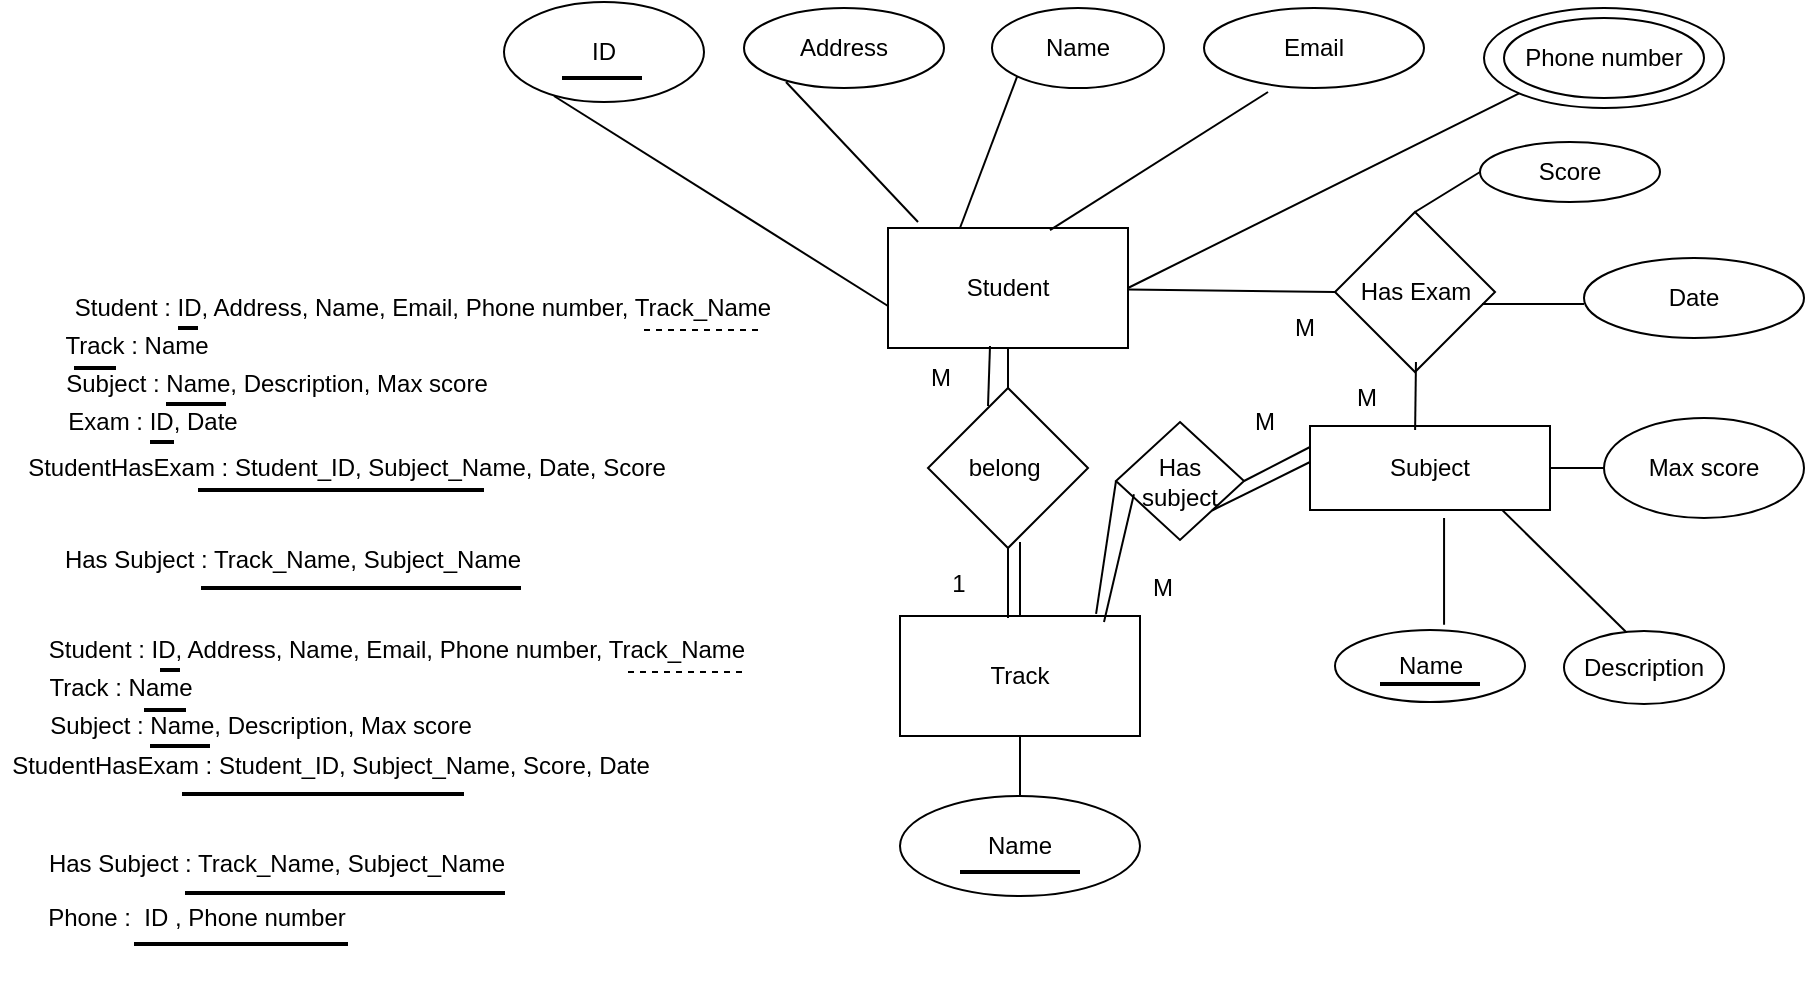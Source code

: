 <mxfile version="14.2.2" type="github">
  <diagram id="9nuSGyLWVy-_RpMzC_ME" name="Page-1">
    <mxGraphModel dx="1691" dy="482" grid="1" gridSize="10" guides="1" tooltips="1" connect="1" arrows="1" fold="1" page="1" pageScale="1" pageWidth="827" pageHeight="1169" math="0" shadow="0">
      <root>
        <mxCell id="0" />
        <mxCell id="1" parent="0" />
        <mxCell id="9ZyquPPQnGf5M0UI1L6W-2" value="Name" style="ellipse;whiteSpace=wrap;html=1;" vertex="1" parent="1">
          <mxGeometry x="354" y="3" width="86" height="40" as="geometry" />
        </mxCell>
        <mxCell id="9ZyquPPQnGf5M0UI1L6W-3" value="Email" style="ellipse;whiteSpace=wrap;html=1;" vertex="1" parent="1">
          <mxGeometry x="460" y="3" width="110" height="40" as="geometry" />
        </mxCell>
        <mxCell id="9ZyquPPQnGf5M0UI1L6W-4" value="Address" style="ellipse;whiteSpace=wrap;html=1;" vertex="1" parent="1">
          <mxGeometry x="230" y="3" width="100" height="40" as="geometry" />
        </mxCell>
        <mxCell id="9ZyquPPQnGf5M0UI1L6W-5" value="" style="ellipse;whiteSpace=wrap;html=1;" vertex="1" parent="1">
          <mxGeometry x="600" y="3" width="120" height="50" as="geometry" />
        </mxCell>
        <mxCell id="9ZyquPPQnGf5M0UI1L6W-6" value="Phone number" style="ellipse;whiteSpace=wrap;html=1;" vertex="1" parent="1">
          <mxGeometry x="610" y="8" width="100" height="40" as="geometry" />
        </mxCell>
        <mxCell id="9ZyquPPQnGf5M0UI1L6W-7" value="" style="endArrow=none;html=1;entryX=0;entryY=1;entryDx=0;entryDy=0;exitX=1;exitY=0.5;exitDx=0;exitDy=0;" edge="1" parent="1" source="9ZyquPPQnGf5M0UI1L6W-1" target="9ZyquPPQnGf5M0UI1L6W-5">
          <mxGeometry width="50" height="50" relative="1" as="geometry">
            <mxPoint x="390" y="153" as="sourcePoint" />
            <mxPoint x="440" y="103" as="targetPoint" />
          </mxGeometry>
        </mxCell>
        <mxCell id="9ZyquPPQnGf5M0UI1L6W-9" value="" style="endArrow=none;html=1;exitX=0.125;exitY=-0.05;exitDx=0;exitDy=0;exitPerimeter=0;entryX=0.73;entryY=0.925;entryDx=0;entryDy=0;entryPerimeter=0;" edge="1" parent="1" source="9ZyquPPQnGf5M0UI1L6W-1">
          <mxGeometry width="50" height="50" relative="1" as="geometry">
            <mxPoint x="228" y="103" as="sourcePoint" />
            <mxPoint x="251" y="40" as="targetPoint" />
          </mxGeometry>
        </mxCell>
        <mxCell id="9ZyquPPQnGf5M0UI1L6W-1" value="Student" style="rounded=0;whiteSpace=wrap;html=1;" vertex="1" parent="1">
          <mxGeometry x="302" y="113" width="120" height="60" as="geometry" />
        </mxCell>
        <mxCell id="9ZyquPPQnGf5M0UI1L6W-13" value="" style="endArrow=none;html=1;entryX=0.291;entryY=1.05;entryDx=0;entryDy=0;entryPerimeter=0;exitX=0.675;exitY=0.017;exitDx=0;exitDy=0;exitPerimeter=0;" edge="1" parent="1" source="9ZyquPPQnGf5M0UI1L6W-1" target="9ZyquPPQnGf5M0UI1L6W-3">
          <mxGeometry width="50" height="50" relative="1" as="geometry">
            <mxPoint x="390" y="153" as="sourcePoint" />
            <mxPoint x="440" y="103" as="targetPoint" />
          </mxGeometry>
        </mxCell>
        <mxCell id="9ZyquPPQnGf5M0UI1L6W-14" value="" style="endArrow=none;html=1;entryX=0;entryY=1;entryDx=0;entryDy=0;" edge="1" parent="1" target="9ZyquPPQnGf5M0UI1L6W-2">
          <mxGeometry width="50" height="50" relative="1" as="geometry">
            <mxPoint x="338" y="113" as="sourcePoint" />
            <mxPoint x="345" y="43" as="targetPoint" />
          </mxGeometry>
        </mxCell>
        <mxCell id="9ZyquPPQnGf5M0UI1L6W-15" value="Track" style="rounded=0;whiteSpace=wrap;html=1;" vertex="1" parent="1">
          <mxGeometry x="308" y="307" width="120" height="60" as="geometry" />
        </mxCell>
        <mxCell id="9ZyquPPQnGf5M0UI1L6W-17" value="Name" style="ellipse;whiteSpace=wrap;html=1;" vertex="1" parent="1">
          <mxGeometry x="308" y="397" width="120" height="50" as="geometry" />
        </mxCell>
        <mxCell id="9ZyquPPQnGf5M0UI1L6W-18" value="" style="endArrow=none;html=1;exitX=0.5;exitY=0;exitDx=0;exitDy=0;entryX=0.5;entryY=1;entryDx=0;entryDy=0;" edge="1" parent="1" source="9ZyquPPQnGf5M0UI1L6W-17" target="9ZyquPPQnGf5M0UI1L6W-15">
          <mxGeometry width="50" height="50" relative="1" as="geometry">
            <mxPoint x="338" y="305" as="sourcePoint" />
            <mxPoint x="388" y="255" as="targetPoint" />
          </mxGeometry>
        </mxCell>
        <mxCell id="9ZyquPPQnGf5M0UI1L6W-19" value="belong&amp;nbsp;" style="rhombus;whiteSpace=wrap;html=1;" vertex="1" parent="1">
          <mxGeometry x="322" y="193" width="80" height="80" as="geometry" />
        </mxCell>
        <mxCell id="9ZyquPPQnGf5M0UI1L6W-20" value="" style="endArrow=none;html=1;entryX=0.5;entryY=0;entryDx=0;entryDy=0;exitX=0.5;exitY=1;exitDx=0;exitDy=0;" edge="1" parent="1" source="9ZyquPPQnGf5M0UI1L6W-1" target="9ZyquPPQnGf5M0UI1L6W-19">
          <mxGeometry width="50" height="50" relative="1" as="geometry">
            <mxPoint x="338" y="280" as="sourcePoint" />
            <mxPoint x="388" y="230" as="targetPoint" />
          </mxGeometry>
        </mxCell>
        <mxCell id="9ZyquPPQnGf5M0UI1L6W-21" value="" style="endArrow=none;html=1;entryX=0.5;entryY=1;entryDx=0;entryDy=0;exitX=0.45;exitY=0.017;exitDx=0;exitDy=0;exitPerimeter=0;" edge="1" parent="1" source="9ZyquPPQnGf5M0UI1L6W-15" target="9ZyquPPQnGf5M0UI1L6W-19">
          <mxGeometry width="50" height="50" relative="1" as="geometry">
            <mxPoint x="368" y="300" as="sourcePoint" />
            <mxPoint x="388" y="230" as="targetPoint" />
          </mxGeometry>
        </mxCell>
        <mxCell id="9ZyquPPQnGf5M0UI1L6W-24" value="" style="endArrow=none;html=1;entryX=0.5;entryY=0;entryDx=0;entryDy=0;exitX=0.5;exitY=1;exitDx=0;exitDy=0;" edge="1" parent="1" source="9ZyquPPQnGf5M0UI1L6W-1" target="9ZyquPPQnGf5M0UI1L6W-19">
          <mxGeometry width="50" height="50" relative="1" as="geometry">
            <mxPoint x="338" y="280" as="sourcePoint" />
            <mxPoint x="388" y="230" as="targetPoint" />
          </mxGeometry>
        </mxCell>
        <mxCell id="9ZyquPPQnGf5M0UI1L6W-26" value="ID" style="ellipse;whiteSpace=wrap;html=1;" vertex="1" parent="1">
          <mxGeometry x="110" width="100" height="50" as="geometry" />
        </mxCell>
        <mxCell id="9ZyquPPQnGf5M0UI1L6W-27" value="" style="endArrow=none;html=1;exitX=0.77;exitY=0.94;exitDx=0;exitDy=0;exitPerimeter=0;entryX=0;entryY=0.65;entryDx=0;entryDy=0;entryPerimeter=0;" edge="1" parent="1" target="9ZyquPPQnGf5M0UI1L6W-1">
          <mxGeometry width="50" height="50" relative="1" as="geometry">
            <mxPoint x="135" y="47" as="sourcePoint" />
            <mxPoint x="388" y="230" as="targetPoint" />
          </mxGeometry>
        </mxCell>
        <mxCell id="9ZyquPPQnGf5M0UI1L6W-34" value="" style="line;strokeWidth=2;html=1;" vertex="1" parent="1">
          <mxGeometry x="139" y="33" width="40" height="10" as="geometry" />
        </mxCell>
        <mxCell id="9ZyquPPQnGf5M0UI1L6W-35" value="" style="line;strokeWidth=2;html=1;" vertex="1" parent="1">
          <mxGeometry x="338" y="430" width="60" height="10" as="geometry" />
        </mxCell>
        <mxCell id="9ZyquPPQnGf5M0UI1L6W-39" value="Name" style="ellipse;whiteSpace=wrap;html=1;" vertex="1" parent="1">
          <mxGeometry x="525.5" y="314" width="95" height="36" as="geometry" />
        </mxCell>
        <mxCell id="9ZyquPPQnGf5M0UI1L6W-40" value="" style="endArrow=none;html=1;entryX=0.574;entryY=0.038;entryDx=0;entryDy=0;entryPerimeter=0;exitX=0.617;exitY=0.983;exitDx=0;exitDy=0;exitPerimeter=0;" edge="1" parent="1">
          <mxGeometry width="50" height="50" relative="1" as="geometry">
            <mxPoint x="580.02" y="257.98" as="sourcePoint" />
            <mxPoint x="580.03" y="311.368" as="targetPoint" />
          </mxGeometry>
        </mxCell>
        <mxCell id="9ZyquPPQnGf5M0UI1L6W-41" value="" style="line;strokeWidth=2;html=1;" vertex="1" parent="1">
          <mxGeometry x="548" y="336" width="50" height="10" as="geometry" />
        </mxCell>
        <mxCell id="9ZyquPPQnGf5M0UI1L6W-43" value="Description" style="ellipse;whiteSpace=wrap;html=1;" vertex="1" parent="1">
          <mxGeometry x="640" y="314.5" width="80" height="36.5" as="geometry" />
        </mxCell>
        <mxCell id="9ZyquPPQnGf5M0UI1L6W-44" value="" style="endArrow=none;html=1;exitX=0.388;exitY=0.014;exitDx=0;exitDy=0;exitPerimeter=0;entryX=1;entryY=0.75;entryDx=0;entryDy=0;" edge="1" parent="1" source="9ZyquPPQnGf5M0UI1L6W-43">
          <mxGeometry width="50" height="50" relative="1" as="geometry">
            <mxPoint x="390" y="290" as="sourcePoint" />
            <mxPoint x="603" y="248" as="targetPoint" />
          </mxGeometry>
        </mxCell>
        <mxCell id="9ZyquPPQnGf5M0UI1L6W-45" value="Max score" style="ellipse;whiteSpace=wrap;html=1;" vertex="1" parent="1">
          <mxGeometry x="660" y="208" width="100" height="50" as="geometry" />
        </mxCell>
        <mxCell id="9ZyquPPQnGf5M0UI1L6W-46" value="" style="endArrow=none;html=1;entryX=0;entryY=0.5;entryDx=0;entryDy=0;exitX=1;exitY=0.5;exitDx=0;exitDy=0;" edge="1" parent="1" target="9ZyquPPQnGf5M0UI1L6W-45">
          <mxGeometry width="50" height="50" relative="1" as="geometry">
            <mxPoint x="603" y="233" as="sourcePoint" />
            <mxPoint x="440" y="240" as="targetPoint" />
          </mxGeometry>
        </mxCell>
        <mxCell id="9ZyquPPQnGf5M0UI1L6W-49" value="Subject" style="rounded=0;whiteSpace=wrap;html=1;" vertex="1" parent="1">
          <mxGeometry x="513" y="212" width="120" height="42" as="geometry" />
        </mxCell>
        <mxCell id="9ZyquPPQnGf5M0UI1L6W-52" value="Has Exam" style="rhombus;whiteSpace=wrap;html=1;" vertex="1" parent="1">
          <mxGeometry x="525.5" y="105" width="80" height="80" as="geometry" />
        </mxCell>
        <mxCell id="9ZyquPPQnGf5M0UI1L6W-53" value="" style="endArrow=none;html=1;entryX=0;entryY=0.5;entryDx=0;entryDy=0;" edge="1" parent="1" source="9ZyquPPQnGf5M0UI1L6W-1" target="9ZyquPPQnGf5M0UI1L6W-52">
          <mxGeometry width="50" height="50" relative="1" as="geometry">
            <mxPoint x="390" y="280" as="sourcePoint" />
            <mxPoint x="440" y="230" as="targetPoint" />
          </mxGeometry>
        </mxCell>
        <mxCell id="9ZyquPPQnGf5M0UI1L6W-55" value="" style="endArrow=none;html=1;exitX=0.438;exitY=0.19;exitDx=0;exitDy=0;exitPerimeter=0;entryX=0.506;entryY=0.938;entryDx=0;entryDy=0;entryPerimeter=0;" edge="1" parent="1" target="9ZyquPPQnGf5M0UI1L6W-52">
          <mxGeometry width="50" height="50" relative="1" as="geometry">
            <mxPoint x="565.56" y="213.98" as="sourcePoint" />
            <mxPoint x="566" y="190" as="targetPoint" />
          </mxGeometry>
        </mxCell>
        <mxCell id="9ZyquPPQnGf5M0UI1L6W-74" value="M" style="text;html=1;align=center;verticalAlign=middle;resizable=0;points=[];autosize=1;" vertex="1" parent="1">
          <mxGeometry x="525.5" y="188" width="30" height="20" as="geometry" />
        </mxCell>
        <mxCell id="9ZyquPPQnGf5M0UI1L6W-75" value="M" style="text;html=1;align=center;verticalAlign=middle;resizable=0;points=[];autosize=1;" vertex="1" parent="1">
          <mxGeometry x="495" y="153" width="30" height="20" as="geometry" />
        </mxCell>
        <mxCell id="9ZyquPPQnGf5M0UI1L6W-77" value="M" style="text;html=1;align=center;verticalAlign=middle;resizable=0;points=[];autosize=1;" vertex="1" parent="1">
          <mxGeometry x="313" y="178" width="30" height="20" as="geometry" />
        </mxCell>
        <mxCell id="9ZyquPPQnGf5M0UI1L6W-78" value="1" style="text;html=1;align=center;verticalAlign=middle;resizable=0;points=[];autosize=1;" vertex="1" parent="1">
          <mxGeometry x="327" y="281" width="20" height="20" as="geometry" />
        </mxCell>
        <mxCell id="9ZyquPPQnGf5M0UI1L6W-80" value="" style="endArrow=none;html=1;exitX=0.375;exitY=0.113;exitDx=0;exitDy=0;exitPerimeter=0;entryX=0.425;entryY=0.983;entryDx=0;entryDy=0;entryPerimeter=0;" edge="1" parent="1" source="9ZyquPPQnGf5M0UI1L6W-19" target="9ZyquPPQnGf5M0UI1L6W-1">
          <mxGeometry width="50" height="50" relative="1" as="geometry">
            <mxPoint x="368" y="260" as="sourcePoint" />
            <mxPoint x="418" y="210" as="targetPoint" />
          </mxGeometry>
        </mxCell>
        <mxCell id="9ZyquPPQnGf5M0UI1L6W-81" value="" style="endArrow=none;html=1;exitX=0.5;exitY=0;exitDx=0;exitDy=0;" edge="1" parent="1" source="9ZyquPPQnGf5M0UI1L6W-15">
          <mxGeometry width="50" height="50" relative="1" as="geometry">
            <mxPoint x="368" y="260" as="sourcePoint" />
            <mxPoint x="368" y="270" as="targetPoint" />
          </mxGeometry>
        </mxCell>
        <mxCell id="9ZyquPPQnGf5M0UI1L6W-84" value="" style="endArrow=none;html=1;" edge="1" parent="1">
          <mxGeometry width="50" height="50" relative="1" as="geometry">
            <mxPoint x="599" y="151" as="sourcePoint" />
            <mxPoint x="650" y="151" as="targetPoint" />
          </mxGeometry>
        </mxCell>
        <mxCell id="9ZyquPPQnGf5M0UI1L6W-86" value="Has&lt;br&gt;subject" style="rhombus;whiteSpace=wrap;html=1;" vertex="1" parent="1">
          <mxGeometry x="416" y="210" width="64" height="59" as="geometry" />
        </mxCell>
        <mxCell id="9ZyquPPQnGf5M0UI1L6W-87" value="" style="endArrow=none;html=1;entryX=0;entryY=0.5;entryDx=0;entryDy=0;exitX=0.817;exitY=-0.017;exitDx=0;exitDy=0;exitPerimeter=0;" edge="1" parent="1" source="9ZyquPPQnGf5M0UI1L6W-15" target="9ZyquPPQnGf5M0UI1L6W-86">
          <mxGeometry width="50" height="50" relative="1" as="geometry">
            <mxPoint x="410" y="300" as="sourcePoint" />
            <mxPoint x="470" y="210" as="targetPoint" />
          </mxGeometry>
        </mxCell>
        <mxCell id="9ZyquPPQnGf5M0UI1L6W-88" value="" style="endArrow=none;html=1;entryX=0;entryY=0.25;entryDx=0;entryDy=0;exitX=1;exitY=0.5;exitDx=0;exitDy=0;" edge="1" parent="1" source="9ZyquPPQnGf5M0UI1L6W-86" target="9ZyquPPQnGf5M0UI1L6W-49">
          <mxGeometry width="50" height="50" relative="1" as="geometry">
            <mxPoint x="420" y="260" as="sourcePoint" />
            <mxPoint x="470" y="210" as="targetPoint" />
          </mxGeometry>
        </mxCell>
        <mxCell id="9ZyquPPQnGf5M0UI1L6W-90" value="M" style="text;html=1;align=center;verticalAlign=middle;resizable=0;points=[];autosize=1;" vertex="1" parent="1">
          <mxGeometry x="424" y="283" width="30" height="20" as="geometry" />
        </mxCell>
        <mxCell id="9ZyquPPQnGf5M0UI1L6W-91" value="M" style="text;html=1;align=center;verticalAlign=middle;resizable=0;points=[];autosize=1;" vertex="1" parent="1">
          <mxGeometry x="475" y="200" width="30" height="20" as="geometry" />
        </mxCell>
        <mxCell id="9ZyquPPQnGf5M0UI1L6W-92" value="" style="endArrow=none;html=1;exitX=0.85;exitY=0.05;exitDx=0;exitDy=0;exitPerimeter=0;entryX=0.14;entryY=0.612;entryDx=0;entryDy=0;entryPerimeter=0;" edge="1" parent="1" source="9ZyquPPQnGf5M0UI1L6W-15" target="9ZyquPPQnGf5M0UI1L6W-86">
          <mxGeometry width="50" height="50" relative="1" as="geometry">
            <mxPoint x="420" y="260" as="sourcePoint" />
            <mxPoint x="440" y="250" as="targetPoint" />
          </mxGeometry>
        </mxCell>
        <mxCell id="9ZyquPPQnGf5M0UI1L6W-95" value="" style="endArrow=none;html=1;exitX=1;exitY=1;exitDx=0;exitDy=0;" edge="1" parent="1" source="9ZyquPPQnGf5M0UI1L6W-86">
          <mxGeometry width="50" height="50" relative="1" as="geometry">
            <mxPoint x="420" y="260" as="sourcePoint" />
            <mxPoint x="513" y="230" as="targetPoint" />
          </mxGeometry>
        </mxCell>
        <mxCell id="9ZyquPPQnGf5M0UI1L6W-97" value="Student : ID, Address, Name, Email, Phone number, Track_Name" style="text;html=1;align=center;verticalAlign=middle;resizable=0;points=[];autosize=1;" vertex="1" parent="1">
          <mxGeometry x="-111" y="143" width="360" height="20" as="geometry" />
        </mxCell>
        <mxCell id="9ZyquPPQnGf5M0UI1L6W-98" value="Track : Name" style="text;html=1;align=center;verticalAlign=middle;resizable=0;points=[];autosize=1;" vertex="1" parent="1">
          <mxGeometry x="-119" y="162" width="90" height="20" as="geometry" />
        </mxCell>
        <mxCell id="9ZyquPPQnGf5M0UI1L6W-99" value="Subject : Name, Description, Max score" style="text;html=1;align=center;verticalAlign=middle;resizable=0;points=[];autosize=1;" vertex="1" parent="1">
          <mxGeometry x="-119" y="181" width="230" height="20" as="geometry" />
        </mxCell>
        <mxCell id="9ZyquPPQnGf5M0UI1L6W-100" value="Exam : ID, Date" style="text;html=1;align=center;verticalAlign=middle;resizable=0;points=[];autosize=1;" vertex="1" parent="1">
          <mxGeometry x="-116" y="200" width="100" height="20" as="geometry" />
        </mxCell>
        <mxCell id="9ZyquPPQnGf5M0UI1L6W-101" value="" style="line;strokeWidth=2;html=1;" vertex="1" parent="1">
          <mxGeometry x="-53" y="158" width="10" height="10" as="geometry" />
        </mxCell>
        <mxCell id="9ZyquPPQnGf5M0UI1L6W-104" value="" style="line;strokeWidth=2;html=1;" vertex="1" parent="1">
          <mxGeometry x="-105" y="178" width="21" height="10" as="geometry" />
        </mxCell>
        <mxCell id="9ZyquPPQnGf5M0UI1L6W-106" value="" style="line;strokeWidth=2;html=1;" vertex="1" parent="1">
          <mxGeometry x="-59" y="196" width="30" height="10" as="geometry" />
        </mxCell>
        <mxCell id="9ZyquPPQnGf5M0UI1L6W-107" value="" style="line;strokeWidth=2;html=1;" vertex="1" parent="1">
          <mxGeometry x="-67" y="215" width="12" height="10" as="geometry" />
        </mxCell>
        <mxCell id="9ZyquPPQnGf5M0UI1L6W-116" value="Phone :&amp;nbsp;&amp;nbsp;ID , Phone number&lt;br&gt;&amp;nbsp;&lt;br&gt;&amp;nbsp;" style="text;html=1;align=center;verticalAlign=middle;resizable=0;points=[];autosize=1;" vertex="1" parent="1">
          <mxGeometry x="-124" y="447" width="160" height="50" as="geometry" />
        </mxCell>
        <mxCell id="9ZyquPPQnGf5M0UI1L6W-119" value="&lt;span&gt;StudentHasExam : Student_ID, Subject_Name, Date, Score&lt;/span&gt;" style="text;html=1;align=center;verticalAlign=middle;resizable=0;points=[];autosize=1;" vertex="1" parent="1">
          <mxGeometry x="-134" y="223" width="330" height="20" as="geometry" />
        </mxCell>
        <mxCell id="9ZyquPPQnGf5M0UI1L6W-121" value="" style="line;strokeWidth=2;html=1;" vertex="1" parent="1">
          <mxGeometry x="-43" y="239" width="143" height="10" as="geometry" />
        </mxCell>
        <mxCell id="9ZyquPPQnGf5M0UI1L6W-127" value="" style="endArrow=none;dashed=1;html=1;" edge="1" parent="1">
          <mxGeometry width="50" height="50" relative="1" as="geometry">
            <mxPoint x="180" y="164" as="sourcePoint" />
            <mxPoint x="240" y="164" as="targetPoint" />
          </mxGeometry>
        </mxCell>
        <mxCell id="9ZyquPPQnGf5M0UI1L6W-132" value="Has Subject : Track_Name, Subject_Name" style="text;html=1;align=center;verticalAlign=middle;resizable=0;points=[];autosize=1;" vertex="1" parent="1">
          <mxGeometry x="-116" y="269" width="240" height="20" as="geometry" />
        </mxCell>
        <mxCell id="9ZyquPPQnGf5M0UI1L6W-133" value="" style="line;strokeWidth=2;html=1;" vertex="1" parent="1">
          <mxGeometry x="-41.5" y="288" width="160" height="10" as="geometry" />
        </mxCell>
        <mxCell id="9ZyquPPQnGf5M0UI1L6W-134" value="Student : ID, Address, Name, Email, Phone number, Track_Name" style="text;html=1;align=center;verticalAlign=middle;resizable=0;points=[];autosize=1;" vertex="1" parent="1">
          <mxGeometry x="-124" y="314" width="360" height="20" as="geometry" />
        </mxCell>
        <mxCell id="9ZyquPPQnGf5M0UI1L6W-135" value="Track : Name" style="text;html=1;align=center;verticalAlign=middle;resizable=0;points=[];autosize=1;" vertex="1" parent="1">
          <mxGeometry x="-127" y="333" width="90" height="20" as="geometry" />
        </mxCell>
        <mxCell id="9ZyquPPQnGf5M0UI1L6W-136" value="Subject : Name, Description, Max score" style="text;html=1;align=center;verticalAlign=middle;resizable=0;points=[];autosize=1;" vertex="1" parent="1">
          <mxGeometry x="-127" y="352" width="230" height="20" as="geometry" />
        </mxCell>
        <mxCell id="9ZyquPPQnGf5M0UI1L6W-138" value="" style="line;strokeWidth=2;html=1;" vertex="1" parent="1">
          <mxGeometry x="-62" y="329" width="10" height="10" as="geometry" />
        </mxCell>
        <mxCell id="9ZyquPPQnGf5M0UI1L6W-139" value="" style="line;strokeWidth=2;html=1;" vertex="1" parent="1">
          <mxGeometry x="-70" y="349" width="21" height="10" as="geometry" />
        </mxCell>
        <mxCell id="9ZyquPPQnGf5M0UI1L6W-140" value="" style="line;strokeWidth=2;html=1;" vertex="1" parent="1">
          <mxGeometry x="-67" y="367" width="30" height="10" as="geometry" />
        </mxCell>
        <mxCell id="9ZyquPPQnGf5M0UI1L6W-142" value="StudentHasExam&lt;span&gt;&amp;nbsp;: Student_ID, Subject_Name, Score, Date&lt;/span&gt;" style="text;html=1;align=center;verticalAlign=middle;resizable=0;points=[];autosize=1;" vertex="1" parent="1">
          <mxGeometry x="-142" y="372" width="330" height="20" as="geometry" />
        </mxCell>
        <mxCell id="9ZyquPPQnGf5M0UI1L6W-143" value="" style="line;strokeWidth=2;html=1;" vertex="1" parent="1">
          <mxGeometry x="-51" y="391" width="141" height="10" as="geometry" />
        </mxCell>
        <mxCell id="9ZyquPPQnGf5M0UI1L6W-144" value="" style="endArrow=none;dashed=1;html=1;" edge="1" parent="1">
          <mxGeometry width="50" height="50" relative="1" as="geometry">
            <mxPoint x="172" y="335" as="sourcePoint" />
            <mxPoint x="232" y="335" as="targetPoint" />
          </mxGeometry>
        </mxCell>
        <mxCell id="9ZyquPPQnGf5M0UI1L6W-147" value="Has Subject : Track_Name, Subject_Name" style="text;html=1;align=center;verticalAlign=middle;resizable=0;points=[];autosize=1;" vertex="1" parent="1">
          <mxGeometry x="-124" y="421" width="240" height="20" as="geometry" />
        </mxCell>
        <mxCell id="9ZyquPPQnGf5M0UI1L6W-148" value="" style="line;strokeWidth=2;html=1;" vertex="1" parent="1">
          <mxGeometry x="-49.5" y="441" width="160" height="9" as="geometry" />
        </mxCell>
        <mxCell id="9ZyquPPQnGf5M0UI1L6W-151" value="" style="line;strokeWidth=2;html=1;" vertex="1" parent="1">
          <mxGeometry x="-75" y="466" width="107" height="10" as="geometry" />
        </mxCell>
        <mxCell id="9ZyquPPQnGf5M0UI1L6W-153" value="Score" style="ellipse;whiteSpace=wrap;html=1;" vertex="1" parent="1">
          <mxGeometry x="598" y="70" width="90" height="30" as="geometry" />
        </mxCell>
        <mxCell id="9ZyquPPQnGf5M0UI1L6W-154" value="" style="endArrow=none;html=1;entryX=0;entryY=0.5;entryDx=0;entryDy=0;exitX=0.5;exitY=0;exitDx=0;exitDy=0;" edge="1" parent="1" source="9ZyquPPQnGf5M0UI1L6W-52" target="9ZyquPPQnGf5M0UI1L6W-153">
          <mxGeometry width="50" height="50" relative="1" as="geometry">
            <mxPoint x="440" y="270" as="sourcePoint" />
            <mxPoint x="490" y="220" as="targetPoint" />
          </mxGeometry>
        </mxCell>
        <mxCell id="9ZyquPPQnGf5M0UI1L6W-160" value="Date" style="ellipse;whiteSpace=wrap;html=1;" vertex="1" parent="1">
          <mxGeometry x="650" y="128" width="110" height="40" as="geometry" />
        </mxCell>
      </root>
    </mxGraphModel>
  </diagram>
</mxfile>

